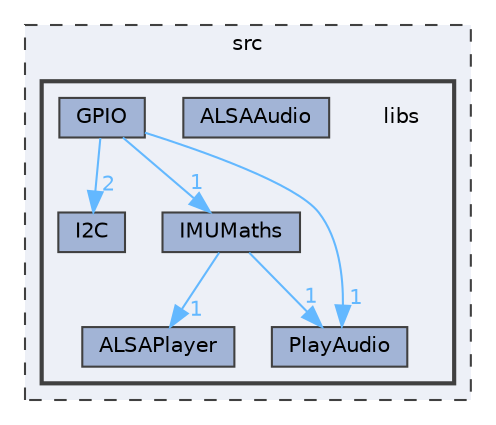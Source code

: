 digraph "src/libs"
{
 // LATEX_PDF_SIZE
  bgcolor="transparent";
  edge [fontname=Helvetica,fontsize=10,labelfontname=Helvetica,labelfontsize=10];
  node [fontname=Helvetica,fontsize=10,shape=box,height=0.2,width=0.4];
  compound=true
  subgraph clusterdir_68267d1309a1af8e8297ef4c3efbcdba {
    graph [ bgcolor="#edf0f7", pencolor="grey25", label="src", fontname=Helvetica,fontsize=10 style="filled,dashed", URL="dir_68267d1309a1af8e8297ef4c3efbcdba.html",tooltip=""]
  subgraph clusterdir_87a455bccb09a92130c26a11a880c98a {
    graph [ bgcolor="#edf0f7", pencolor="grey25", label="", fontname=Helvetica,fontsize=10 style="filled,bold", URL="dir_87a455bccb09a92130c26a11a880c98a.html",tooltip=""]
    dir_87a455bccb09a92130c26a11a880c98a [shape=plaintext, label="libs"];
  dir_67a0ebd299d135d02cee1f8c6ca3f77e [label="ALSAAudio", fillcolor="#a2b4d6", color="grey25", style="filled", URL="dir_67a0ebd299d135d02cee1f8c6ca3f77e.html",tooltip=""];
  dir_52b6f8c666a862847721759b2421c535 [label="ALSAPlayer", fillcolor="#a2b4d6", color="grey25", style="filled", URL="dir_52b6f8c666a862847721759b2421c535.html",tooltip=""];
  dir_61ea28b2f7d74cc56af644925fc4e91f [label="GPIO", fillcolor="#a2b4d6", color="grey25", style="filled", URL="dir_61ea28b2f7d74cc56af644925fc4e91f.html",tooltip=""];
  dir_c5b6cf1be5c03532ee49a19487970389 [label="I2C", fillcolor="#a2b4d6", color="grey25", style="filled", URL="dir_c5b6cf1be5c03532ee49a19487970389.html",tooltip=""];
  dir_37f3b851e7f3627c6cc073500acabf35 [label="IMUMaths", fillcolor="#a2b4d6", color="grey25", style="filled", URL="dir_37f3b851e7f3627c6cc073500acabf35.html",tooltip=""];
  dir_e307e3326747e0377b809c80d02de7ac [label="PlayAudio", fillcolor="#a2b4d6", color="grey25", style="filled", URL="dir_e307e3326747e0377b809c80d02de7ac.html",tooltip=""];
  }
  }
  dir_61ea28b2f7d74cc56af644925fc4e91f->dir_c5b6cf1be5c03532ee49a19487970389 [headlabel="2", labeldistance=1.5 headhref="dir_000002_000003.html" href="dir_000002_000003.html" color="steelblue1" fontcolor="steelblue1"];
  dir_61ea28b2f7d74cc56af644925fc4e91f->dir_37f3b851e7f3627c6cc073500acabf35 [headlabel="1", labeldistance=1.5 headhref="dir_000002_000004.html" href="dir_000002_000004.html" color="steelblue1" fontcolor="steelblue1"];
  dir_61ea28b2f7d74cc56af644925fc4e91f->dir_e307e3326747e0377b809c80d02de7ac [headlabel="1", labeldistance=1.5 headhref="dir_000002_000012.html" href="dir_000002_000012.html" color="steelblue1" fontcolor="steelblue1"];
  dir_37f3b851e7f3627c6cc073500acabf35->dir_e307e3326747e0377b809c80d02de7ac [headlabel="1", labeldistance=1.5 headhref="dir_000004_000012.html" href="dir_000004_000012.html" color="steelblue1" fontcolor="steelblue1"];
  dir_37f3b851e7f3627c6cc073500acabf35->dir_52b6f8c666a862847721759b2421c535 [headlabel="1", labeldistance=1.5 headhref="dir_000004_000001.html" href="dir_000004_000001.html" color="steelblue1" fontcolor="steelblue1"];
}
